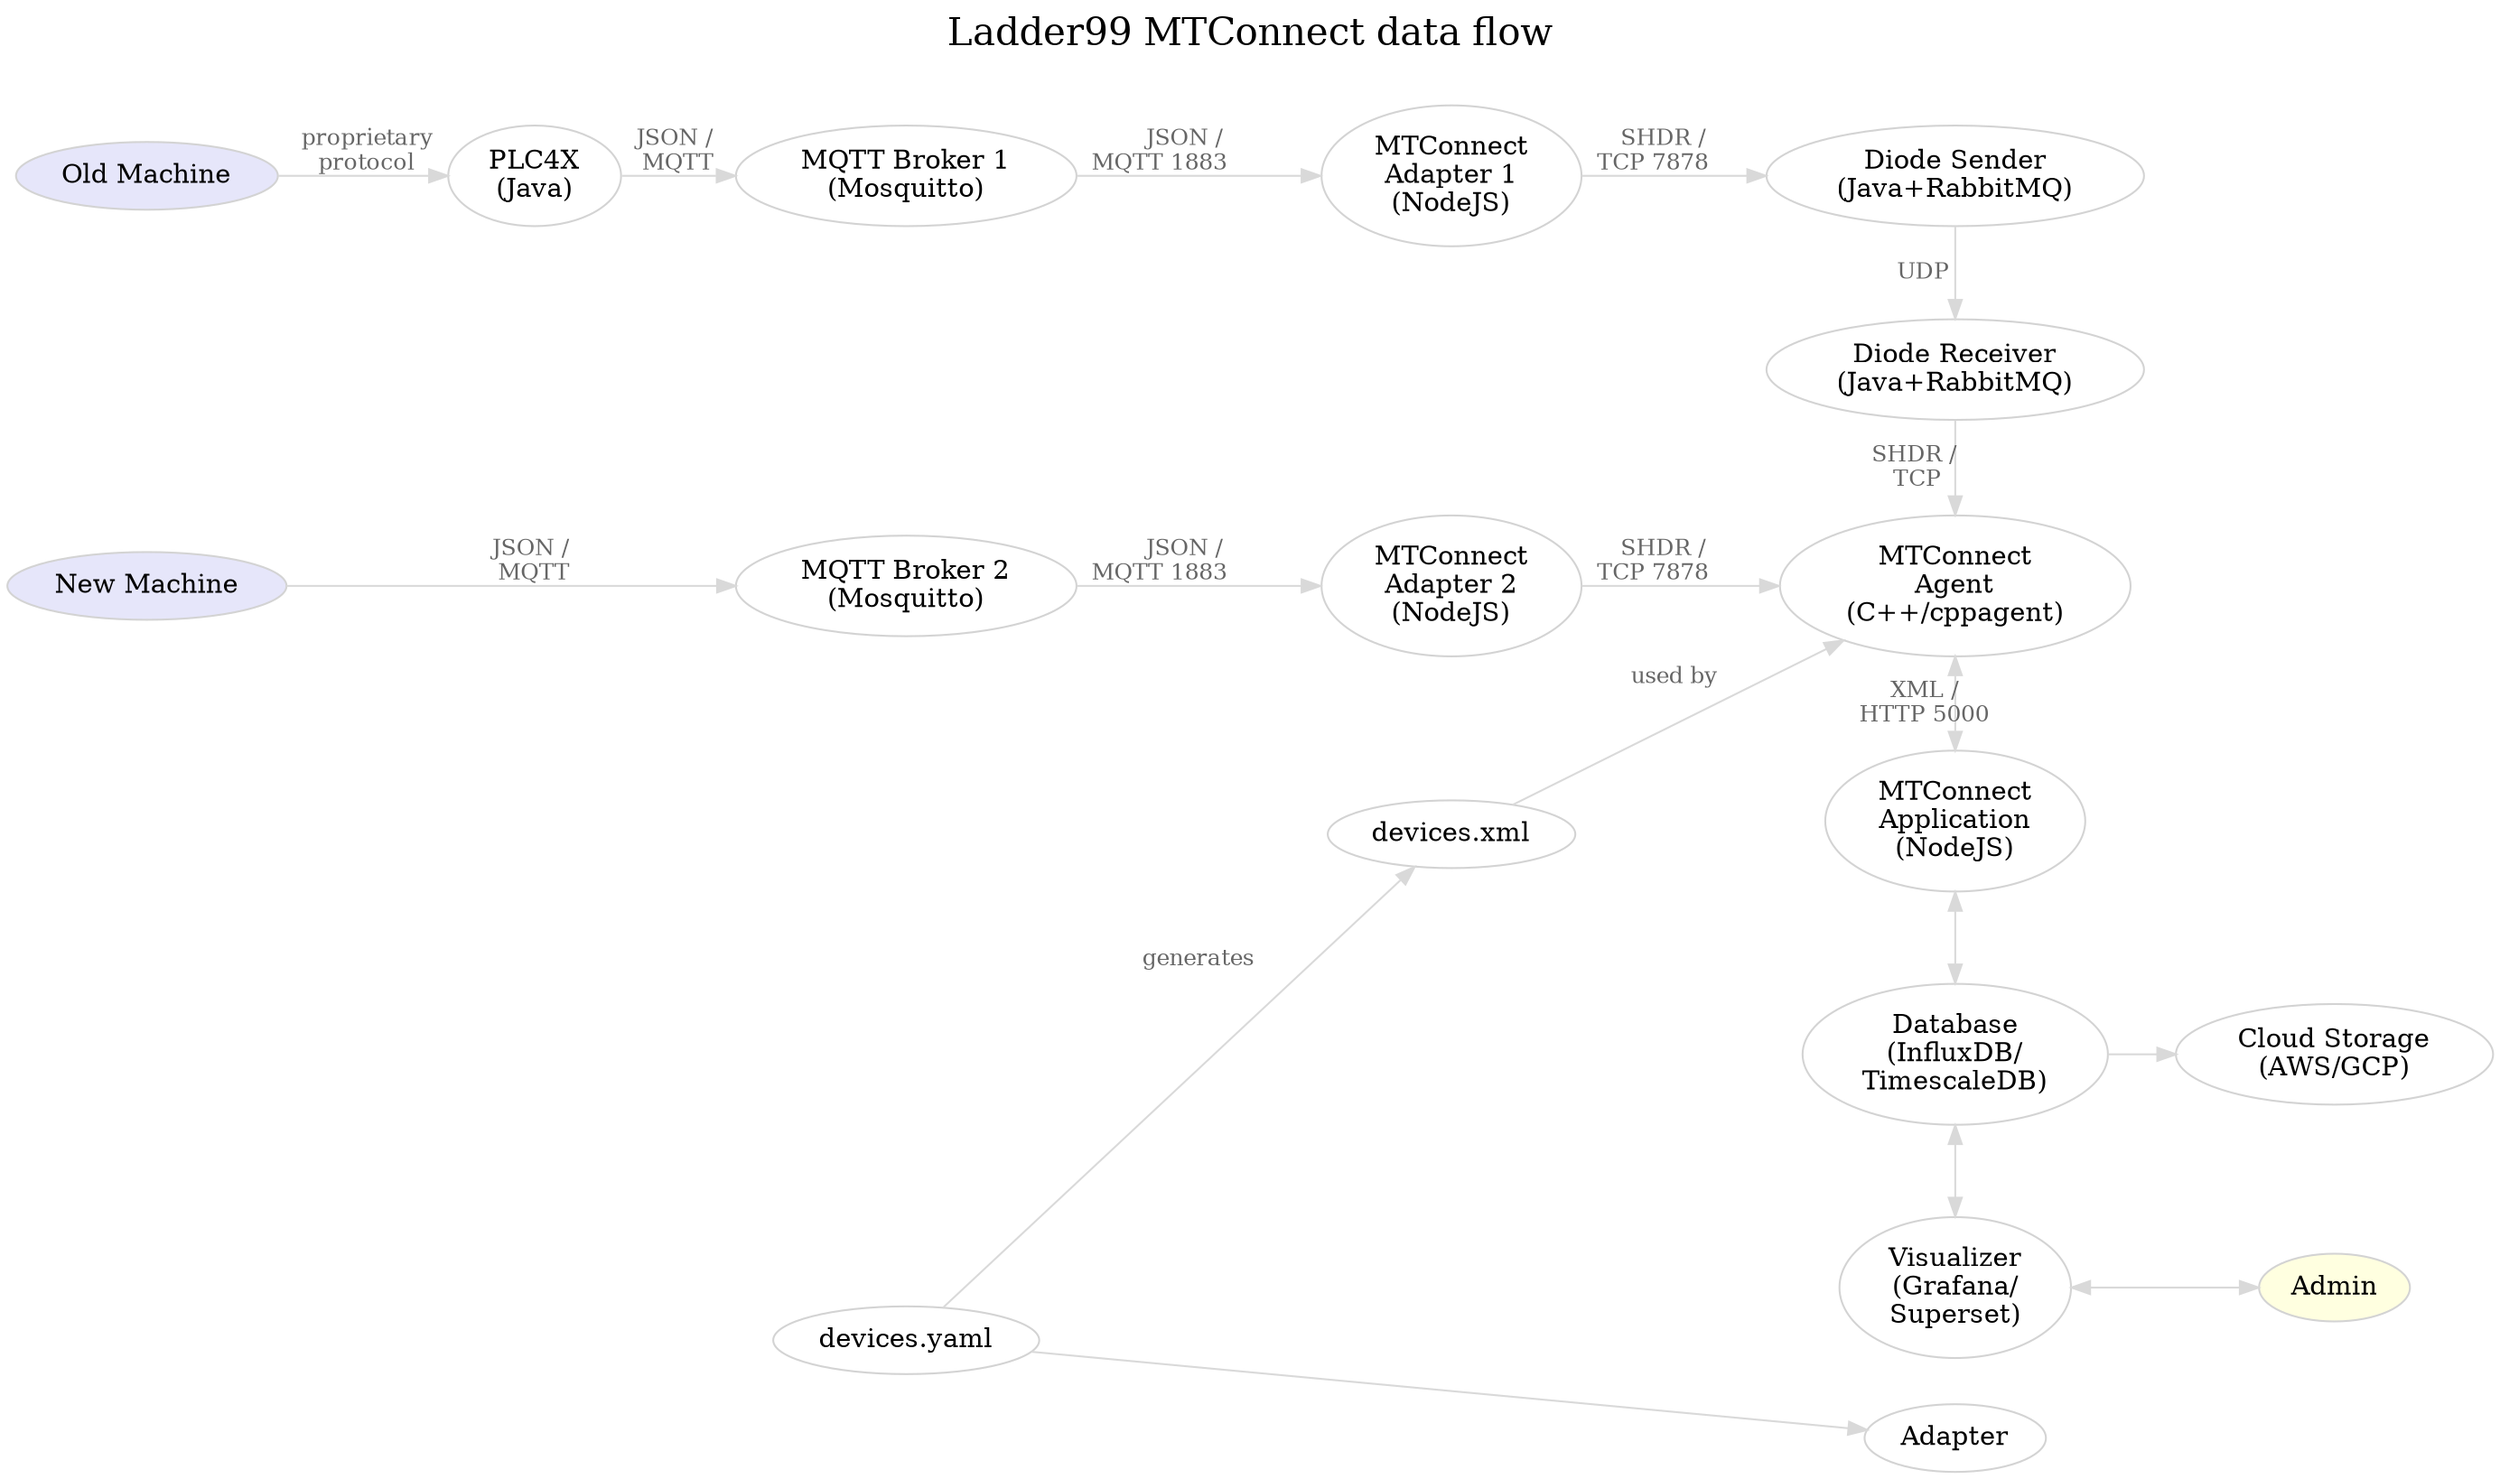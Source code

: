 digraph "ladder99-adapter" {

  // styles
  graph [ label="Ladder99 MTConnect data flow\n "; color=lightgray; ];
  graph [ fontsize=20 ];
  graph [ labelloc=t ];
  graph [ ranksep=0.2 ];
  graph [ nodesep=0.35 ];
  graph [ rankdir=LR; ] // left-to-right
  node [ color=lightgray; fillcolor=white; style=filled ];
  edge [ color=gray85 ];
  edge [ fontsize=12; fontcolor=gray40; ];

  // nodes
  OldMachine [ fillcolor=lavender; label="Old Machine" ];
  NewMachine [ fillcolor=lavender; label="New Machine" ];
  PLC4X [ label="PLC4X\n(Java)" ];
  Broker1 [ label="MQTT Broker 1\n(Mosquitto)" ];
  Broker2 [ label="MQTT Broker 2\n(Mosquitto)" ];
  Adapter1 [ fillcolor=white; label="MTConnect\nAdapter 1\n(NodeJS)" ];
  Adapter2 [ fillcolor=white; label="MTConnect\nAdapter 2\n(NodeJS)" ];
  DevicesYaml [ label="devices.yaml" ];
  DiodeSender [ label="Diode Sender\n(Java+RabbitMQ)" ];
  DiodeReceiver [ label="Diode Receiver\n(Java+RabbitMQ)" ];
  Agent [ fillcolor=white; label="MTConnect\nAgent\n(C++/cppagent)" ];
  DevicesXml [ label="devices.xml" ];
  Application [ fillcolor=white; label="MTConnect\nApplication\n(NodeJS)" ];
  Database [ label="Database\n(InfluxDB/\nTimescaleDB)" ];
  Visualizer [ label="Visualizer\n(Grafana/\nSuperset)" ];
  Cloud [ label="Cloud Storage\n(AWS/GCP)" ];
  Admin [ fillcolor=lightyellow ];
  // LOI [ label="LOI\n(SvelteJS)" ];
  // Operator [ fillcolor=lightyellow ];

  // edges
  OldMachine -> PLC4X [ label="proprietary\nprotocol" ];
  PLC4X -> Broker1 [ label="JSON / \nMQTT" ];
  NewMachine -> Broker2 [ label="JSON / \nMQTT" ];
  Broker1 -> Adapter1 [ label="JSON /    \nMQTT 1883           " ];
  Broker2 -> Adapter2 [ label="JSON /    \nMQTT 1883           " ];
  Adapter1 -> DiodeSender [ label="SHDR /   \nTCP 7878      " ];
  Adapter2 -> Agent [ label="SHDR /   \nTCP 7878      " ];
  DevicesYaml -> Adapter [ ];
  DevicesYaml -> DevicesXml [ label="generates" ];
  DiodeSender -> DiodeReceiver [ label="UDP    " ];
  DiodeReceiver -> Agent [ label="SHDR /   \nTCP  " ];
  // Adapter -> Agent [ label="SHDR/\nTCP 7878" ];
  Agent -> Application [ dir=both; label="XML /\nHTTP 5000" ];
  DevicesXml -> Agent [ label="used by" ];
  Application -> Database [ dir=both ];
  Database -> Visualizer [ dir=both ];
  Database -> Cloud;
  Visualizer -> Admin [ dir=both ];
  // Application -> LOI;
  // LOI -> Operator;

  // rank
  { rank=same; OldMachine NewMachine };
  { rank=same; Broker1 Broker2 };
  // { rank=same; DevicesYaml DevicesXml };
  // { rank=same; PLC4X Broker Adapter DiodeSender DiodeReceiver Agent Application Database Visualizer };
  { rank=same; Adapter DiodeSender DiodeReceiver Agent Application Database Visualizer };
}
